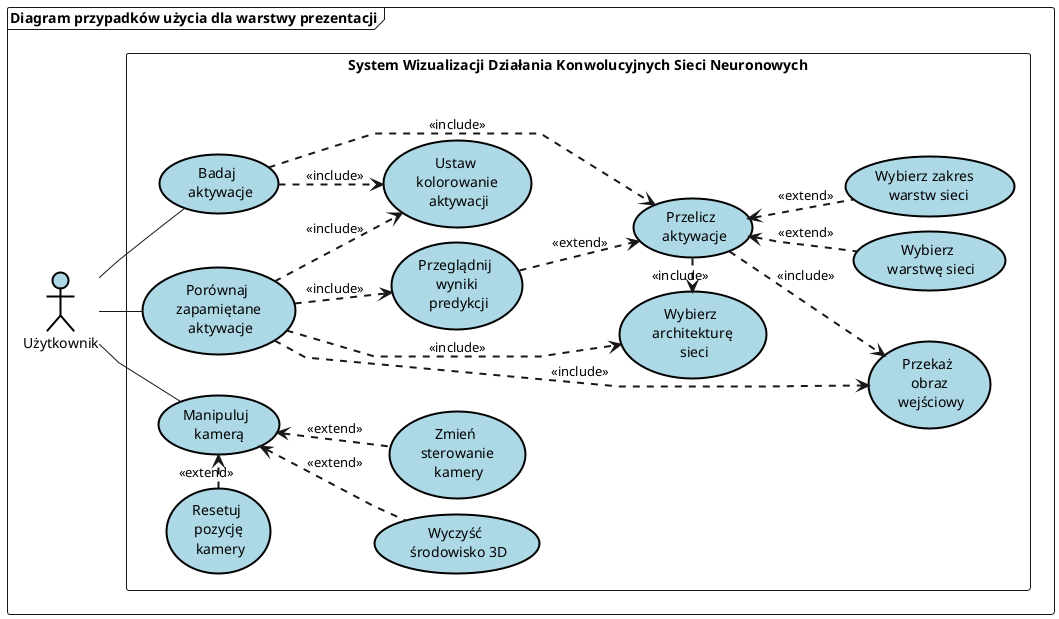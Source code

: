 @startuml

frame DiagramFrame as "Diagram przypadków użycia dla warstwy prezentacji" {
  actor "Użytkownik" as u #lightblue;line:black;line.bold;text:black

  skinparam linetype polyline
  skinparam nodesep 15
  skinparam ranksep 20
  left to right direction

  rectangle SWDSK as "System Wizualizacji Działania Konwolucyjnych Sieci Neuronowych" {

    usecase "Wybierz \n warstwę sieci" as wybierz_warstwę_sieci #lightblue;line:black;line.bold;text:black
    usecase "Wybierz zakres \n warstw sieci" as wybierz_zakres_warstw_sieci #lightblue;line:black;line.bold;text:black
    usecase "Wybierz \n architekturę \n sieci" as wybierz_architekturę_sieci #lightblue;line:black;line.bold;text:black
    usecase "Przekaż \n obraz \n wejściowy" as przekaż_obraz_wejściowy #lightblue;line:black;line.bold;text:black
    usecase "Przeglądnij \n wyniki \n predykcji" as przeglądnij_wyniki_predykcji #lightblue;line:black;line.bold;text:black
    usecase "Przelicz \n aktywacje" as przelicz_aktywacje #lightblue;line:black;line.bold;text:black
    usecase "Ustaw \n kolorowanie \n aktywacji" as ustaw_kolorowanie_aktywacji #lightblue;line:black;line.bold;text:black
    usecase "Manipuluj \n kamerą" as manipuluj_kamerą #lightblue;line:black;line.bold;text:black
    usecase "Porównaj \n zapamiętane \n aktywacje" as porównaj_zapamiętane_aktywacje #lightblue;line:black;line.bold;text:black
    usecase "Resetuj \n pozycję \n kamery" as resetuj_pozycję_kamery #lightblue;line:black;line.bold;text:black
    usecase "Wyczyść \n środowisko 3D" as wyczyść_środowisko_3d #lightblue;line:black;line.bold;text:black
    usecase "Zmień \n sterowanie \n kamery" as zmień_sterowanie_kamery #lightblue;line:black;line.bold;text:black
    usecase "Badaj \n aktywacje" as badaj_aktywacje #lightblue;line:black;line.bold;text:black

  }

  u -- manipuluj_kamerą
  manipuluj_kamerą <-[dashed;thickness=2]left- resetuj_pozycję_kamery : <<extend>>
  manipuluj_kamerą <-[dashed;thickness=2]- wyczyść_środowisko_3d : <<extend>>
  manipuluj_kamerą <-[dashed;thickness=2]- zmień_sterowanie_kamery : <<extend>>

  u -- badaj_aktywacje
  badaj_aktywacje -[dashed;thickness=2]-> ustaw_kolorowanie_aktywacji : <<include>>
  badaj_aktywacje -[dashed;thickness=2]-> przelicz_aktywacje : <<include>>

  przelicz_aktywacje <-[dashed;thickness=2]down- wybierz_warstwę_sieci : <<extend>>
  przelicz_aktywacje <-[dashed;thickness=2]down- wybierz_zakres_warstw_sieci : <<extend>>
  przelicz_aktywacje -[dashed;thickness=2]down-> przekaż_obraz_wejściowy : <<include>>
  przelicz_aktywacje <-[dashed;thickness=2]up- przeglądnij_wyniki_predykcji : <<extend>>
  przelicz_aktywacje -[dashed;thickness=2]right-> wybierz_architekturę_sieci : <<include>>

  u -- porównaj_zapamiętane_aktywacje
  porównaj_zapamiętane_aktywacje -[dashed;thickness=2]down-> przekaż_obraz_wejściowy : <<include>>
  porównaj_zapamiętane_aktywacje -[dashed;thickness=2]-> przeglądnij_wyniki_predykcji : <<include>>
  porównaj_zapamiętane_aktywacje -[dashed;thickness=2]-> wybierz_architekturę_sieci : <<include>>
  porównaj_zapamiętane_aktywacje -[dashed;thickness=2]-> ustaw_kolorowanie_aktywacji : <<include>>

}

@enduml